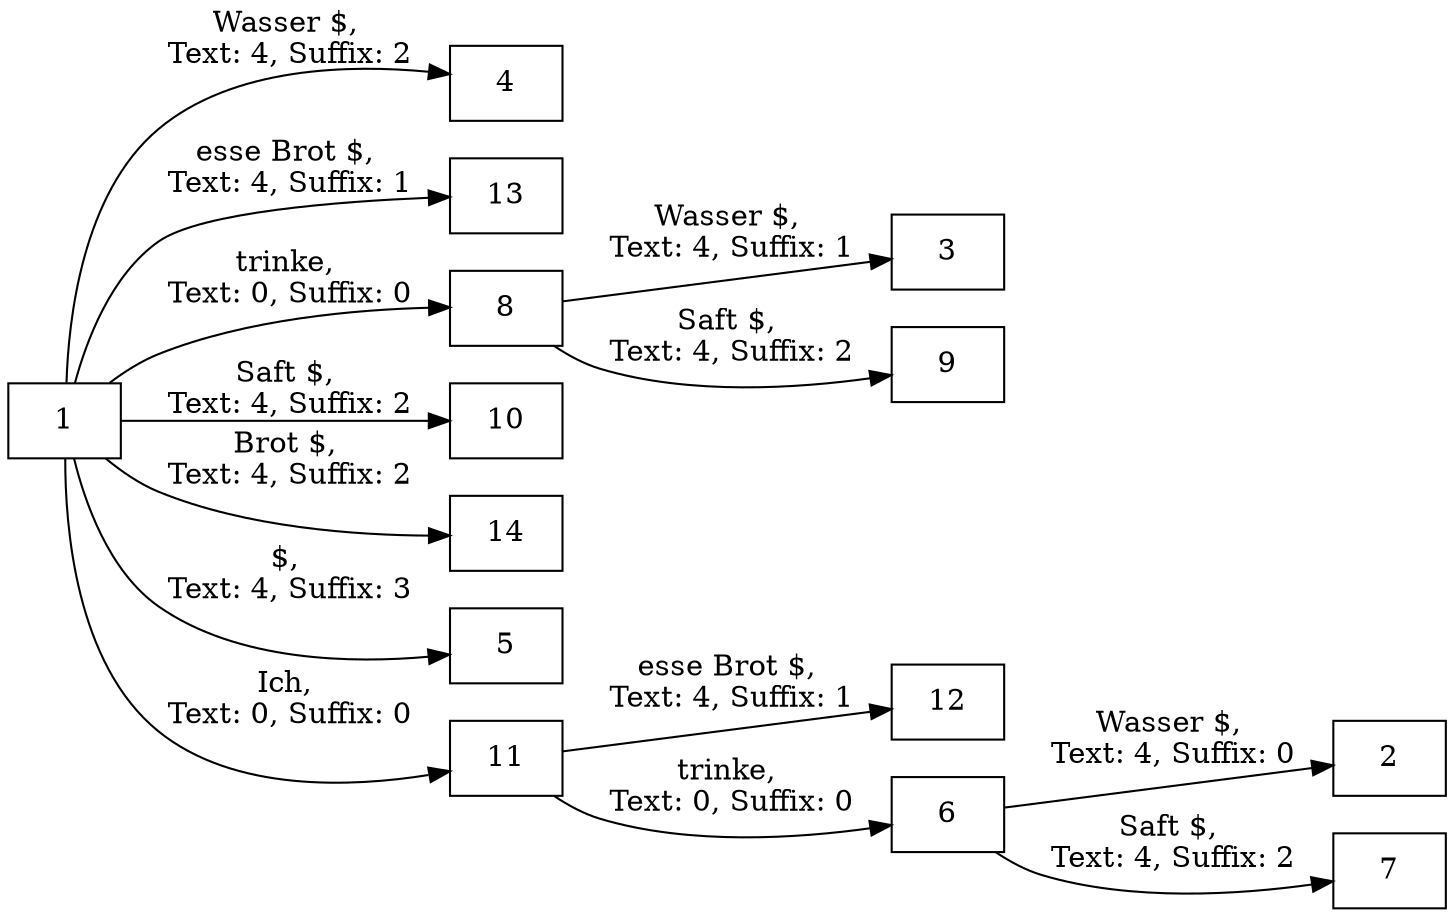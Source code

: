 /* this is a generated dot file: www.graphviz.org */
digraph suffixtree {
	rankdir=LR
node[shape=box]			1->4
		[label="Wasser $,\n Text: 4, Suffix: 2"];
		1->13
		[label="esse Brot $,\n Text: 4, Suffix: 1"];
		1->8
		[label="trinke,\n Text: 0, Suffix: 0"];
			8->3
			[label="Wasser $,\n Text: 4, Suffix: 1"];
			8->9
			[label="Saft $,\n Text: 4, Suffix: 2"];
		1->10
		[label="Saft $,\n Text: 4, Suffix: 2"];
		1->14
		[label="Brot $,\n Text: 4, Suffix: 2"];
		1->5
		[label="$,\n Text: 4, Suffix: 3"];
		1->11
		[label="Ich,\n Text: 0, Suffix: 0"];
			11->12
			[label="esse Brot $,\n Text: 4, Suffix: 1"];
			11->6
			[label="trinke,\n Text: 0, Suffix: 0"];
				6->2
				[label="Wasser $,\n Text: 4, Suffix: 0"];
				6->7
				[label="Saft $,\n Text: 4, Suffix: 2"];
}